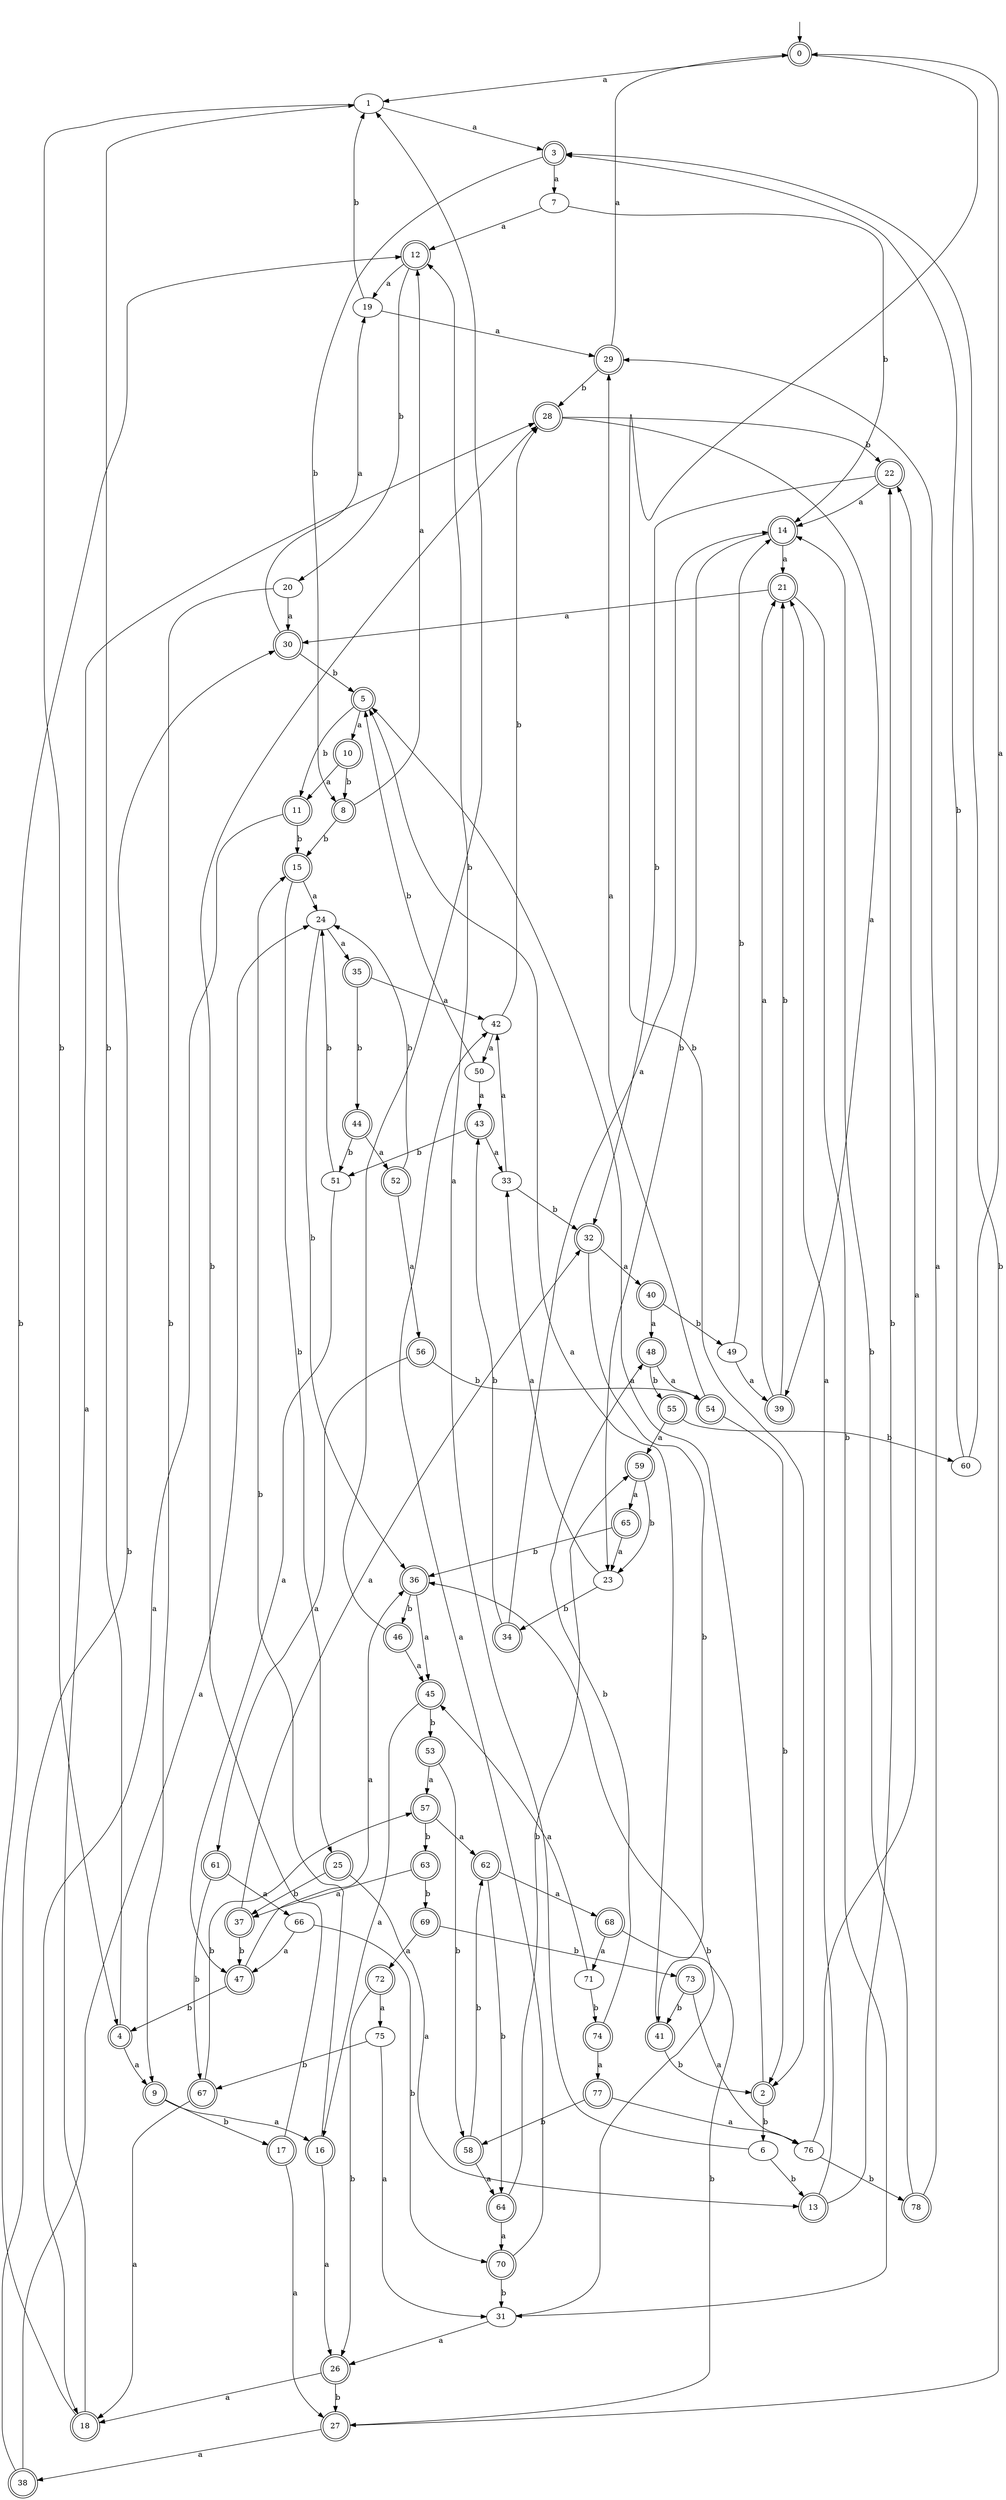 digraph RandomDFA {
  __start0 [label="", shape=none];
  __start0 -> 0 [label=""];
  0 [shape=circle] [shape=doublecircle]
  0 -> 1 [label="a"]
  0 -> 2 [label="b"]
  1
  1 -> 3 [label="a"]
  1 -> 4 [label="b"]
  2 [shape=doublecircle]
  2 -> 5 [label="a"]
  2 -> 6 [label="b"]
  3 [shape=doublecircle]
  3 -> 7 [label="a"]
  3 -> 8 [label="b"]
  4 [shape=doublecircle]
  4 -> 9 [label="a"]
  4 -> 1 [label="b"]
  5 [shape=doublecircle]
  5 -> 10 [label="a"]
  5 -> 11 [label="b"]
  6
  6 -> 12 [label="a"]
  6 -> 13 [label="b"]
  7
  7 -> 12 [label="a"]
  7 -> 14 [label="b"]
  8 [shape=doublecircle]
  8 -> 12 [label="a"]
  8 -> 15 [label="b"]
  9 [shape=doublecircle]
  9 -> 16 [label="a"]
  9 -> 17 [label="b"]
  10 [shape=doublecircle]
  10 -> 11 [label="a"]
  10 -> 8 [label="b"]
  11 [shape=doublecircle]
  11 -> 18 [label="a"]
  11 -> 15 [label="b"]
  12 [shape=doublecircle]
  12 -> 19 [label="a"]
  12 -> 20 [label="b"]
  13 [shape=doublecircle]
  13 -> 21 [label="a"]
  13 -> 22 [label="b"]
  14 [shape=doublecircle]
  14 -> 21 [label="a"]
  14 -> 23 [label="b"]
  15 [shape=doublecircle]
  15 -> 24 [label="a"]
  15 -> 25 [label="b"]
  16 [shape=doublecircle]
  16 -> 26 [label="a"]
  16 -> 15 [label="b"]
  17 [shape=doublecircle]
  17 -> 27 [label="a"]
  17 -> 28 [label="b"]
  18 [shape=doublecircle]
  18 -> 28 [label="a"]
  18 -> 12 [label="b"]
  19
  19 -> 29 [label="a"]
  19 -> 1 [label="b"]
  20
  20 -> 30 [label="a"]
  20 -> 9 [label="b"]
  21 [shape=doublecircle]
  21 -> 30 [label="a"]
  21 -> 31 [label="b"]
  22 [shape=doublecircle]
  22 -> 14 [label="a"]
  22 -> 32 [label="b"]
  23
  23 -> 33 [label="a"]
  23 -> 34 [label="b"]
  24
  24 -> 35 [label="a"]
  24 -> 36 [label="b"]
  25 [shape=doublecircle]
  25 -> 13 [label="a"]
  25 -> 37 [label="b"]
  26 [shape=doublecircle]
  26 -> 18 [label="a"]
  26 -> 27 [label="b"]
  27 [shape=doublecircle]
  27 -> 38 [label="a"]
  27 -> 3 [label="b"]
  28 [shape=doublecircle]
  28 -> 39 [label="a"]
  28 -> 22 [label="b"]
  29 [shape=doublecircle]
  29 -> 0 [label="a"]
  29 -> 28 [label="b"]
  30 [shape=doublecircle]
  30 -> 19 [label="a"]
  30 -> 5 [label="b"]
  31
  31 -> 26 [label="a"]
  31 -> 36 [label="b"]
  32 [shape=doublecircle]
  32 -> 40 [label="a"]
  32 -> 41 [label="b"]
  33
  33 -> 42 [label="a"]
  33 -> 32 [label="b"]
  34 [shape=doublecircle]
  34 -> 14 [label="a"]
  34 -> 43 [label="b"]
  35 [shape=doublecircle]
  35 -> 42 [label="a"]
  35 -> 44 [label="b"]
  36 [shape=doublecircle]
  36 -> 45 [label="a"]
  36 -> 46 [label="b"]
  37 [shape=doublecircle]
  37 -> 32 [label="a"]
  37 -> 47 [label="b"]
  38 [shape=doublecircle]
  38 -> 24 [label="a"]
  38 -> 30 [label="b"]
  39 [shape=doublecircle]
  39 -> 21 [label="a"]
  39 -> 21 [label="b"]
  40 [shape=doublecircle]
  40 -> 48 [label="a"]
  40 -> 49 [label="b"]
  41 [shape=doublecircle]
  41 -> 5 [label="a"]
  41 -> 2 [label="b"]
  42
  42 -> 50 [label="a"]
  42 -> 28 [label="b"]
  43 [shape=doublecircle]
  43 -> 33 [label="a"]
  43 -> 51 [label="b"]
  44 [shape=doublecircle]
  44 -> 52 [label="a"]
  44 -> 51 [label="b"]
  45 [shape=doublecircle]
  45 -> 16 [label="a"]
  45 -> 53 [label="b"]
  46 [shape=doublecircle]
  46 -> 45 [label="a"]
  46 -> 1 [label="b"]
  47 [shape=doublecircle]
  47 -> 36 [label="a"]
  47 -> 4 [label="b"]
  48 [shape=doublecircle]
  48 -> 54 [label="a"]
  48 -> 55 [label="b"]
  49
  49 -> 39 [label="a"]
  49 -> 14 [label="b"]
  50
  50 -> 43 [label="a"]
  50 -> 5 [label="b"]
  51
  51 -> 47 [label="a"]
  51 -> 24 [label="b"]
  52 [shape=doublecircle]
  52 -> 56 [label="a"]
  52 -> 24 [label="b"]
  53 [shape=doublecircle]
  53 -> 57 [label="a"]
  53 -> 58 [label="b"]
  54 [shape=doublecircle]
  54 -> 29 [label="a"]
  54 -> 2 [label="b"]
  55 [shape=doublecircle]
  55 -> 59 [label="a"]
  55 -> 60 [label="b"]
  56 [shape=doublecircle]
  56 -> 61 [label="a"]
  56 -> 54 [label="b"]
  57 [shape=doublecircle]
  57 -> 62 [label="a"]
  57 -> 63 [label="b"]
  58 [shape=doublecircle]
  58 -> 64 [label="a"]
  58 -> 62 [label="b"]
  59 [shape=doublecircle]
  59 -> 65 [label="a"]
  59 -> 23 [label="b"]
  60
  60 -> 0 [label="a"]
  60 -> 3 [label="b"]
  61 [shape=doublecircle]
  61 -> 66 [label="a"]
  61 -> 67 [label="b"]
  62 [shape=doublecircle]
  62 -> 68 [label="a"]
  62 -> 64 [label="b"]
  63 [shape=doublecircle]
  63 -> 37 [label="a"]
  63 -> 69 [label="b"]
  64 [shape=doublecircle]
  64 -> 70 [label="a"]
  64 -> 59 [label="b"]
  65 [shape=doublecircle]
  65 -> 23 [label="a"]
  65 -> 36 [label="b"]
  66
  66 -> 47 [label="a"]
  66 -> 70 [label="b"]
  67 [shape=doublecircle]
  67 -> 18 [label="a"]
  67 -> 57 [label="b"]
  68 [shape=doublecircle]
  68 -> 71 [label="a"]
  68 -> 27 [label="b"]
  69 [shape=doublecircle]
  69 -> 72 [label="a"]
  69 -> 73 [label="b"]
  70 [shape=doublecircle]
  70 -> 42 [label="a"]
  70 -> 31 [label="b"]
  71
  71 -> 45 [label="a"]
  71 -> 74 [label="b"]
  72 [shape=doublecircle]
  72 -> 75 [label="a"]
  72 -> 26 [label="b"]
  73 [shape=doublecircle]
  73 -> 76 [label="a"]
  73 -> 41 [label="b"]
  74 [shape=doublecircle]
  74 -> 77 [label="a"]
  74 -> 48 [label="b"]
  75
  75 -> 31 [label="a"]
  75 -> 67 [label="b"]
  76
  76 -> 22 [label="a"]
  76 -> 78 [label="b"]
  77 [shape=doublecircle]
  77 -> 76 [label="a"]
  77 -> 58 [label="b"]
  78 [shape=doublecircle]
  78 -> 29 [label="a"]
  78 -> 14 [label="b"]
}
